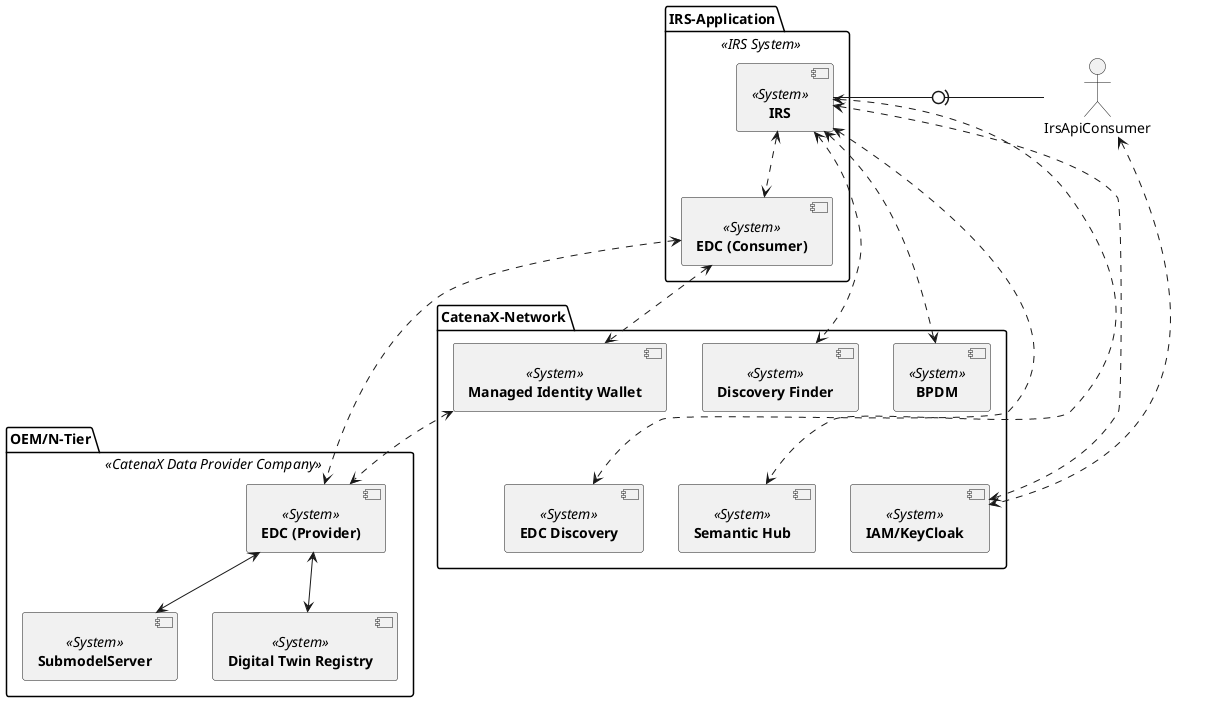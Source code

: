@startuml
skinparam monochrome true
skinparam shadowing false
skinparam spacing 50


package [**IRS-Application**] <<IRS System>> as irs_component {
	component [**IRS**] <<System>> as IRS
	component [**EDC (Consumer)**] <<System>> as EDC
}

package [**CatenaX-Network**] as network {
    component [**Managed Identity Wallet**] <<System>> as miw
    component [**IAM/KeyCloak**] <<System>> as IAM_IRS
    component [**EDC Discovery**] <<System>> as edc_discovery
    component [**Discovery Finder**] <<System>> as discovery_finder
    component [**Semantic Hub**] <<System>> as semantic_hub
    component [**BPDM**] <<System>> as bpdm
    miw -[hidden]d- IAM_IRS
    miw -[hidden]r- discovery_finder
    discovery_finder -[hidden]d- edc_discovery
    bpdm -[hidden]d- semantic_hub
}

package [**OEM/N-Tier**] <<CatenaX Data Provider Company>> as provider {
    component [**EDC (Provider)**] <<System>> as EDCProvider
    component [**SubmodelServer**] <<System>> as SubmodelServer
    component [**Digital Twin Registry**] <<System>> as DT_REG
    EDCProvider <--> SubmodelServer
    EDCProvider <--> DT_REG
}

actor IrsApiConsumer

IrsApiConsumer -right(0- IRS
IrsApiConsumer <.r.> IAM_IRS
IRS <.d.> EDC
IRS <..> IAM_IRS
IRS <..> edc_discovery

IRS <..> discovery_finder
IRS <..> semantic_hub
IRS <..> bpdm
EDC <..> miw
EDC <..> EDCProvider
miw <..> EDCProvider

@enduml